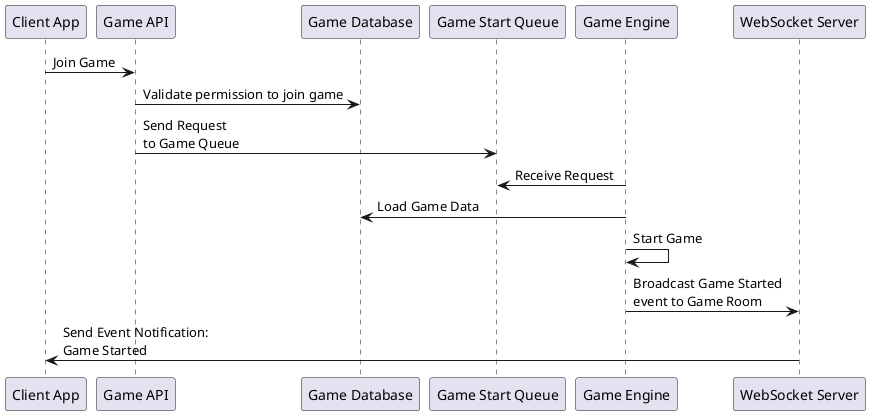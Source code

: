 @startuml
participant "Client App" as ClientApp
participant "Game API" as GameAPI
participant "Game Database" as GameDatabase
participant "Game Start Queue" as AWSSQS
participant "Game Engine" as GameEngine
participant "WebSocket Server" as WebSocketServer
ClientApp -> GameAPI : Join Game
GameAPI -> GameDatabase : Validate permission to join game
GameAPI -> AWSSQS : Send Request\nto Game Queue
GameEngine -> AWSSQS: Receive Request
GameEngine -> GameDatabase: Load Game Data
GameEngine -> GameEngine: Start Game
GameEngine -> WebSocketServer: Broadcast Game Started\nevent to Game Room
WebSocketServer -> ClientApp : Send Event Notification:\nGame Started
@enduml